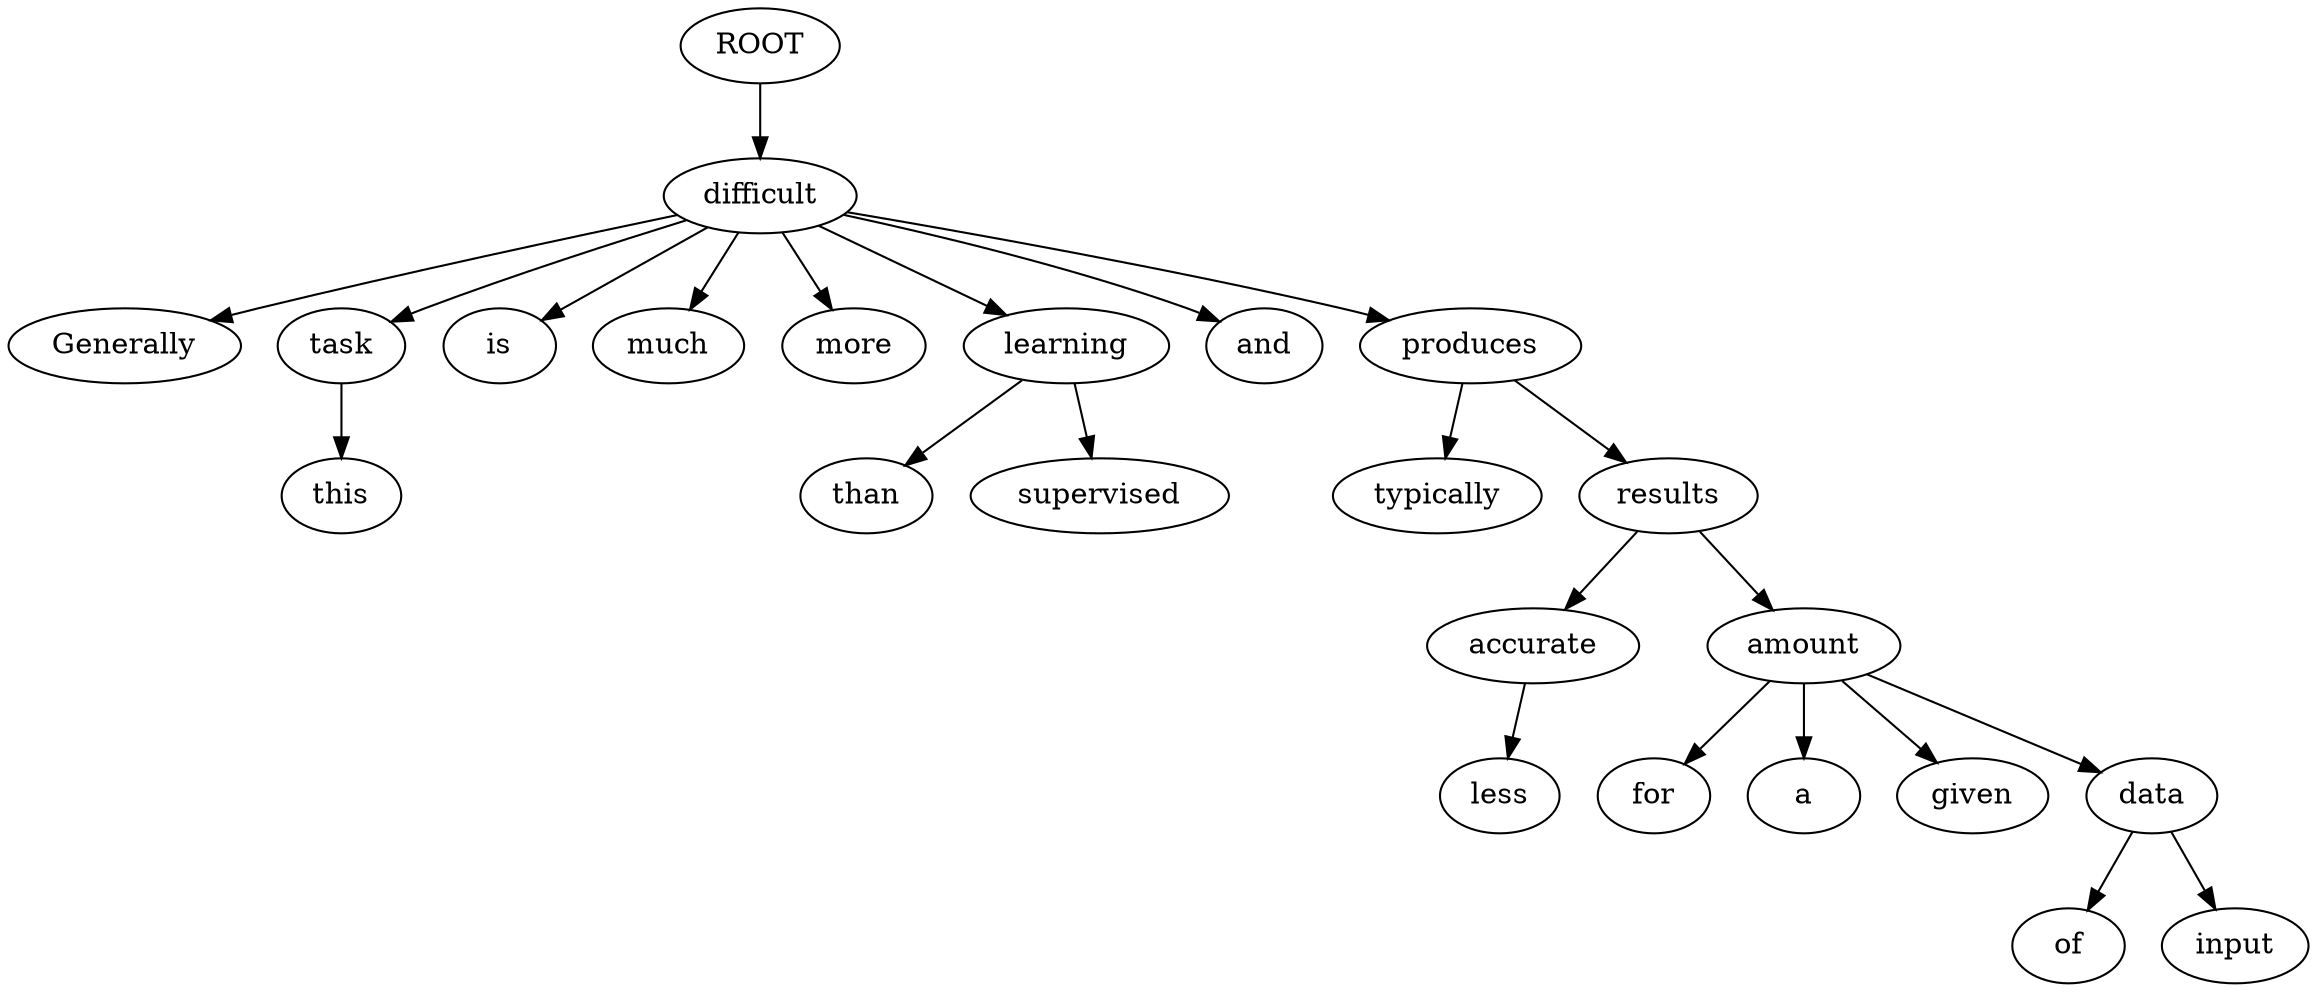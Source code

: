digraph graph29 {
	node0 [label="ROOT"];
	node1 [label="Generally"];
	node3 [label="this"];
	node4 [label="task"];
	node5 [label="is"];
	node6 [label="much"];
	node7 [label="more"];
	node8 [label="difficult"];
	node9 [label="than"];
	node10 [label="supervised"];
	node11 [label="learning"];
	node13 [label="and"];
	node14 [label="typically"];
	node15 [label="produces"];
	node16 [label="less"];
	node17 [label="accurate"];
	node18 [label="results"];
	node19 [label="for"];
	node20 [label="a"];
	node21 [label="given"];
	node22 [label="amount"];
	node23 [label="of"];
	node24 [label="input"];
	node25 [label="data"];
	node0 -> node8;
	node8 -> node1;
	node4 -> node3;
	node8 -> node4;
	node8 -> node5;
	node8 -> node6;
	node8 -> node7;
	node11 -> node9;
	node11 -> node10;
	node8 -> node11;
	node8 -> node13;
	node15 -> node14;
	node8 -> node15;
	node17 -> node16;
	node18 -> node17;
	node15 -> node18;
	node22 -> node19;
	node22 -> node20;
	node22 -> node21;
	node18 -> node22;
	node25 -> node23;
	node25 -> node24;
	node22 -> node25;
}
